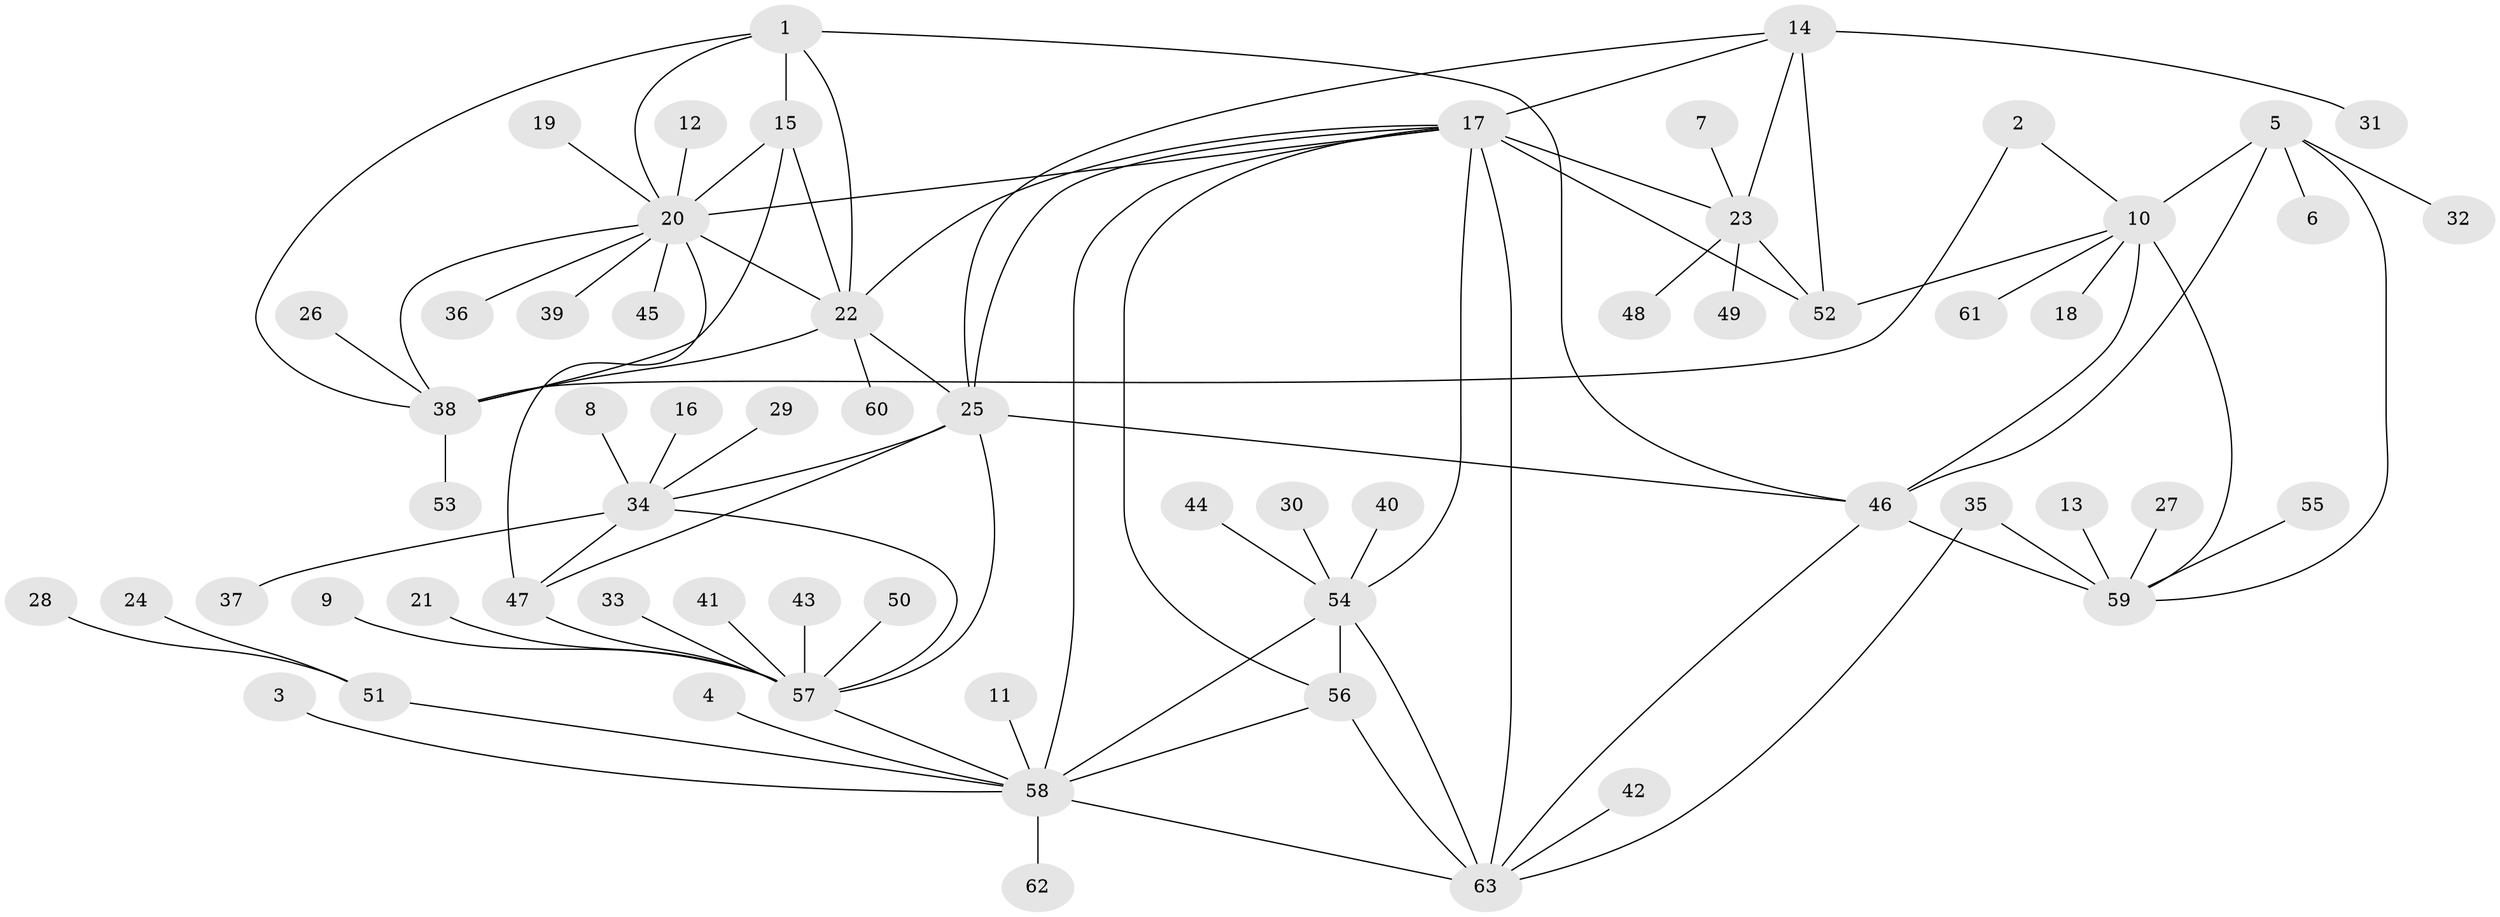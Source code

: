 // original degree distribution, {8: 0.04838709677419355, 7: 0.04838709677419355, 14: 0.016129032258064516, 5: 0.024193548387096774, 9: 0.024193548387096774, 6: 0.04032258064516129, 10: 0.03225806451612903, 11: 0.008064516129032258, 13: 0.008064516129032258, 2: 0.13709677419354838, 1: 0.5967741935483871, 3: 0.016129032258064516}
// Generated by graph-tools (version 1.1) at 2025/02/03/09/25 03:02:45]
// undirected, 63 vertices, 93 edges
graph export_dot {
graph [start="1"]
  node [color=gray90,style=filled];
  1;
  2;
  3;
  4;
  5;
  6;
  7;
  8;
  9;
  10;
  11;
  12;
  13;
  14;
  15;
  16;
  17;
  18;
  19;
  20;
  21;
  22;
  23;
  24;
  25;
  26;
  27;
  28;
  29;
  30;
  31;
  32;
  33;
  34;
  35;
  36;
  37;
  38;
  39;
  40;
  41;
  42;
  43;
  44;
  45;
  46;
  47;
  48;
  49;
  50;
  51;
  52;
  53;
  54;
  55;
  56;
  57;
  58;
  59;
  60;
  61;
  62;
  63;
  1 -- 15 [weight=2.0];
  1 -- 20 [weight=1.0];
  1 -- 22 [weight=1.0];
  1 -- 38 [weight=1.0];
  1 -- 46 [weight=1.0];
  2 -- 10 [weight=1.0];
  2 -- 38 [weight=1.0];
  3 -- 58 [weight=1.0];
  4 -- 58 [weight=1.0];
  5 -- 6 [weight=1.0];
  5 -- 10 [weight=1.0];
  5 -- 32 [weight=1.0];
  5 -- 46 [weight=2.0];
  5 -- 59 [weight=2.0];
  7 -- 23 [weight=1.0];
  8 -- 34 [weight=1.0];
  9 -- 57 [weight=1.0];
  10 -- 18 [weight=1.0];
  10 -- 46 [weight=2.0];
  10 -- 52 [weight=1.0];
  10 -- 59 [weight=2.0];
  10 -- 61 [weight=1.0];
  11 -- 58 [weight=1.0];
  12 -- 20 [weight=1.0];
  13 -- 59 [weight=1.0];
  14 -- 17 [weight=2.0];
  14 -- 23 [weight=2.0];
  14 -- 25 [weight=1.0];
  14 -- 31 [weight=1.0];
  14 -- 52 [weight=4.0];
  15 -- 20 [weight=2.0];
  15 -- 22 [weight=2.0];
  15 -- 38 [weight=2.0];
  16 -- 34 [weight=1.0];
  17 -- 20 [weight=1.0];
  17 -- 22 [weight=1.0];
  17 -- 23 [weight=1.0];
  17 -- 25 [weight=1.0];
  17 -- 52 [weight=3.0];
  17 -- 54 [weight=2.0];
  17 -- 56 [weight=1.0];
  17 -- 58 [weight=1.0];
  17 -- 63 [weight=1.0];
  19 -- 20 [weight=1.0];
  20 -- 22 [weight=1.0];
  20 -- 36 [weight=1.0];
  20 -- 38 [weight=1.0];
  20 -- 39 [weight=1.0];
  20 -- 45 [weight=1.0];
  20 -- 47 [weight=1.0];
  21 -- 57 [weight=1.0];
  22 -- 25 [weight=1.0];
  22 -- 38 [weight=1.0];
  22 -- 60 [weight=1.0];
  23 -- 48 [weight=1.0];
  23 -- 49 [weight=1.0];
  23 -- 52 [weight=2.0];
  24 -- 51 [weight=1.0];
  25 -- 34 [weight=2.0];
  25 -- 46 [weight=1.0];
  25 -- 47 [weight=2.0];
  25 -- 57 [weight=1.0];
  26 -- 38 [weight=1.0];
  27 -- 59 [weight=1.0];
  28 -- 51 [weight=1.0];
  29 -- 34 [weight=1.0];
  30 -- 54 [weight=1.0];
  33 -- 57 [weight=1.0];
  34 -- 37 [weight=1.0];
  34 -- 47 [weight=4.0];
  34 -- 57 [weight=2.0];
  35 -- 59 [weight=1.0];
  35 -- 63 [weight=1.0];
  38 -- 53 [weight=1.0];
  40 -- 54 [weight=1.0];
  41 -- 57 [weight=1.0];
  42 -- 63 [weight=1.0];
  43 -- 57 [weight=1.0];
  44 -- 54 [weight=1.0];
  46 -- 59 [weight=4.0];
  46 -- 63 [weight=1.0];
  47 -- 57 [weight=2.0];
  50 -- 57 [weight=1.0];
  51 -- 58 [weight=1.0];
  54 -- 56 [weight=2.0];
  54 -- 58 [weight=2.0];
  54 -- 63 [weight=2.0];
  55 -- 59 [weight=1.0];
  56 -- 58 [weight=1.0];
  56 -- 63 [weight=1.0];
  57 -- 58 [weight=1.0];
  58 -- 62 [weight=1.0];
  58 -- 63 [weight=1.0];
}
